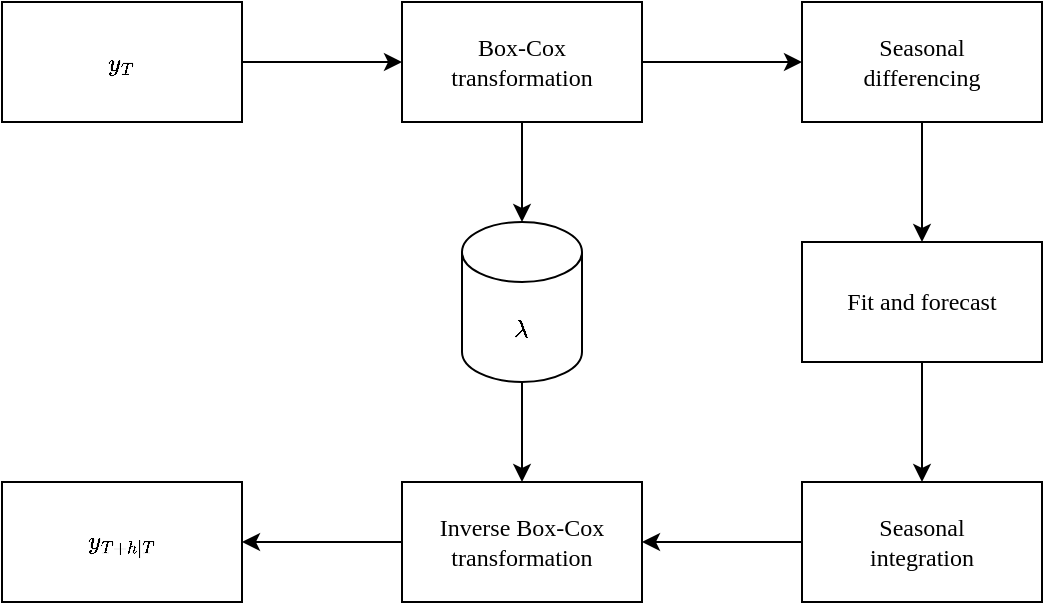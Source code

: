 <mxfile version="14.6.10" type="device"><diagram id="LSXEVGZSLwesbF9RJGhT" name="Page-1"><mxGraphModel dx="1636" dy="546" grid="1" gridSize="10" guides="1" tooltips="1" connect="1" arrows="1" fold="1" page="1" pageScale="1" pageWidth="850" pageHeight="1100" math="1" shadow="0"><root><mxCell id="0"/><mxCell id="1" parent="0"/><mxCell id="HQPrKie7fjZOGUjj_v4d-3" value="" style="edgeStyle=orthogonalEdgeStyle;rounded=0;orthogonalLoop=1;jettySize=auto;html=1;fontFamily=Georgia;fontSize=12;" edge="1" parent="1" source="HQPrKie7fjZOGUjj_v4d-1" target="HQPrKie7fjZOGUjj_v4d-2"><mxGeometry relative="1" as="geometry"/></mxCell><mxCell id="HQPrKie7fjZOGUjj_v4d-24" style="edgeStyle=orthogonalEdgeStyle;rounded=0;orthogonalLoop=1;jettySize=auto;html=1;fontFamily=Georgia;fontSize=12;" edge="1" parent="1" source="HQPrKie7fjZOGUjj_v4d-1" target="HQPrKie7fjZOGUjj_v4d-22"><mxGeometry relative="1" as="geometry"/></mxCell><mxCell id="HQPrKie7fjZOGUjj_v4d-1" value="Box-Cox&lt;br style=&quot;font-size: 12px;&quot;&gt;transformation" style="rounded=0;whiteSpace=wrap;html=1;fontFamily=Georgia;fontSize=12;" vertex="1" parent="1"><mxGeometry x="120" y="40" width="120" height="60" as="geometry"/></mxCell><mxCell id="HQPrKie7fjZOGUjj_v4d-11" value="" style="edgeStyle=orthogonalEdgeStyle;rounded=0;orthogonalLoop=1;jettySize=auto;html=1;fontFamily=Georgia;fontSize=12;" edge="1" parent="1" source="HQPrKie7fjZOGUjj_v4d-2" target="HQPrKie7fjZOGUjj_v4d-14"><mxGeometry relative="1" as="geometry"><mxPoint x="520" y="110" as="targetPoint"/></mxGeometry></mxCell><mxCell id="HQPrKie7fjZOGUjj_v4d-2" value="Seasonal &lt;br style=&quot;font-size: 12px;&quot;&gt;differencing" style="rounded=0;whiteSpace=wrap;html=1;fontFamily=Georgia;fontSize=12;" vertex="1" parent="1"><mxGeometry x="320" y="40" width="120" height="60" as="geometry"/></mxCell><mxCell id="HQPrKie7fjZOGUjj_v4d-13" value="" style="edgeStyle=orthogonalEdgeStyle;rounded=0;orthogonalLoop=1;jettySize=auto;html=1;fontFamily=Georgia;fontSize=12;" edge="1" parent="1" source="HQPrKie7fjZOGUjj_v4d-12" target="HQPrKie7fjZOGUjj_v4d-1"><mxGeometry relative="1" as="geometry"/></mxCell><mxCell id="HQPrKie7fjZOGUjj_v4d-12" value="$$y_T$$" style="rounded=0;whiteSpace=wrap;html=1;fontFamily=Georgia;fontSize=12;" vertex="1" parent="1"><mxGeometry x="-80" y="40" width="120" height="60" as="geometry"/></mxCell><mxCell id="HQPrKie7fjZOGUjj_v4d-17" value="" style="edgeStyle=orthogonalEdgeStyle;rounded=0;orthogonalLoop=1;jettySize=auto;html=1;exitX=0.5;exitY=1;exitDx=0;exitDy=0;fontFamily=Georgia;fontSize=12;" edge="1" parent="1" source="HQPrKie7fjZOGUjj_v4d-14" target="HQPrKie7fjZOGUjj_v4d-16"><mxGeometry relative="1" as="geometry"/></mxCell><mxCell id="HQPrKie7fjZOGUjj_v4d-14" value="Fit and forecast" style="rounded=0;whiteSpace=wrap;html=1;fontFamily=Georgia;fontSize=12;" vertex="1" parent="1"><mxGeometry x="320" y="160" width="120" height="60" as="geometry"/></mxCell><mxCell id="HQPrKie7fjZOGUjj_v4d-19" value="" style="edgeStyle=orthogonalEdgeStyle;rounded=0;orthogonalLoop=1;jettySize=auto;html=1;fontFamily=Georgia;fontSize=12;" edge="1" parent="1" source="HQPrKie7fjZOGUjj_v4d-16" target="HQPrKie7fjZOGUjj_v4d-18"><mxGeometry relative="1" as="geometry"/></mxCell><mxCell id="HQPrKie7fjZOGUjj_v4d-16" value="Seasonal &lt;br style=&quot;font-size: 12px;&quot;&gt;integration" style="rounded=0;whiteSpace=wrap;html=1;fontFamily=Georgia;fontSize=12;" vertex="1" parent="1"><mxGeometry x="320" y="280" width="120" height="60" as="geometry"/></mxCell><mxCell id="HQPrKie7fjZOGUjj_v4d-21" value="" style="edgeStyle=orthogonalEdgeStyle;rounded=0;orthogonalLoop=1;jettySize=auto;html=1;fontFamily=Georgia;fontSize=12;" edge="1" parent="1" source="HQPrKie7fjZOGUjj_v4d-18" target="HQPrKie7fjZOGUjj_v4d-20"><mxGeometry relative="1" as="geometry"/></mxCell><mxCell id="HQPrKie7fjZOGUjj_v4d-18" value="Inverse Box-Cox&lt;br style=&quot;font-size: 12px;&quot;&gt;transformation" style="rounded=0;whiteSpace=wrap;html=1;fontFamily=Georgia;fontSize=12;" vertex="1" parent="1"><mxGeometry x="120" y="280" width="120" height="60" as="geometry"/></mxCell><mxCell id="HQPrKie7fjZOGUjj_v4d-20" value="$$y_{T+h|T}$$" style="rounded=0;whiteSpace=wrap;html=1;fontFamily=Georgia;fontSize=12;" vertex="1" parent="1"><mxGeometry x="-80" y="280" width="120" height="60" as="geometry"/></mxCell><mxCell id="HQPrKie7fjZOGUjj_v4d-25" style="edgeStyle=orthogonalEdgeStyle;rounded=0;orthogonalLoop=1;jettySize=auto;html=1;fontFamily=Georgia;fontSize=12;" edge="1" parent="1" source="HQPrKie7fjZOGUjj_v4d-22" target="HQPrKie7fjZOGUjj_v4d-18"><mxGeometry relative="1" as="geometry"/></mxCell><mxCell id="HQPrKie7fjZOGUjj_v4d-22" value="$$ \lambda $$" style="shape=cylinder3;whiteSpace=wrap;html=1;boundedLbl=1;backgroundOutline=1;size=15;fillColor=#ffffff;fontFamily=Georgia;fontSize=12;" vertex="1" parent="1"><mxGeometry x="150" y="150" width="60" height="80" as="geometry"/></mxCell></root></mxGraphModel></diagram></mxfile>